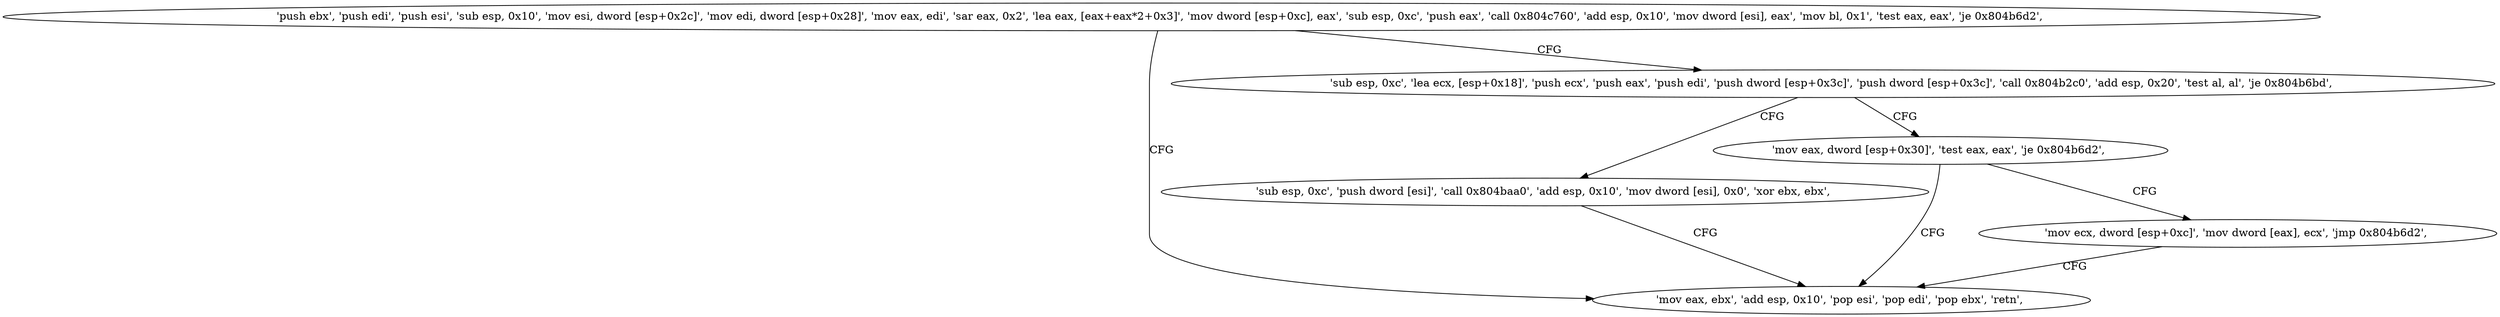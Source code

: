 digraph "func" {
"134526560" [label = "'push ebx', 'push edi', 'push esi', 'sub esp, 0x10', 'mov esi, dword [esp+0x2c]', 'mov edi, dword [esp+0x28]', 'mov eax, edi', 'sar eax, 0x2', 'lea eax, [eax+eax*2+0x3]', 'mov dword [esp+0xc], eax', 'sub esp, 0xc', 'push eax', 'call 0x804c760', 'add esp, 0x10', 'mov dword [esi], eax', 'mov bl, 0x1', 'test eax, eax', 'je 0x804b6d2', " ]
"134526674" [label = "'mov eax, ebx', 'add esp, 0x10', 'pop esi', 'pop edi', 'pop ebx', 'retn', " ]
"134526607" [label = "'sub esp, 0xc', 'lea ecx, [esp+0x18]', 'push ecx', 'push eax', 'push edi', 'push dword [esp+0x3c]', 'push dword [esp+0x3c]', 'call 0x804b2c0', 'add esp, 0x20', 'test al, al', 'je 0x804b6bd', " ]
"134526653" [label = "'sub esp, 0xc', 'push dword [esi]', 'call 0x804baa0', 'add esp, 0x10', 'mov dword [esi], 0x0', 'xor ebx, ebx', " ]
"134526637" [label = "'mov eax, dword [esp+0x30]', 'test eax, eax', 'je 0x804b6d2', " ]
"134526645" [label = "'mov ecx, dword [esp+0xc]', 'mov dword [eax], ecx', 'jmp 0x804b6d2', " ]
"134526560" -> "134526674" [ label = "CFG" ]
"134526560" -> "134526607" [ label = "CFG" ]
"134526607" -> "134526653" [ label = "CFG" ]
"134526607" -> "134526637" [ label = "CFG" ]
"134526653" -> "134526674" [ label = "CFG" ]
"134526637" -> "134526674" [ label = "CFG" ]
"134526637" -> "134526645" [ label = "CFG" ]
"134526645" -> "134526674" [ label = "CFG" ]
}
